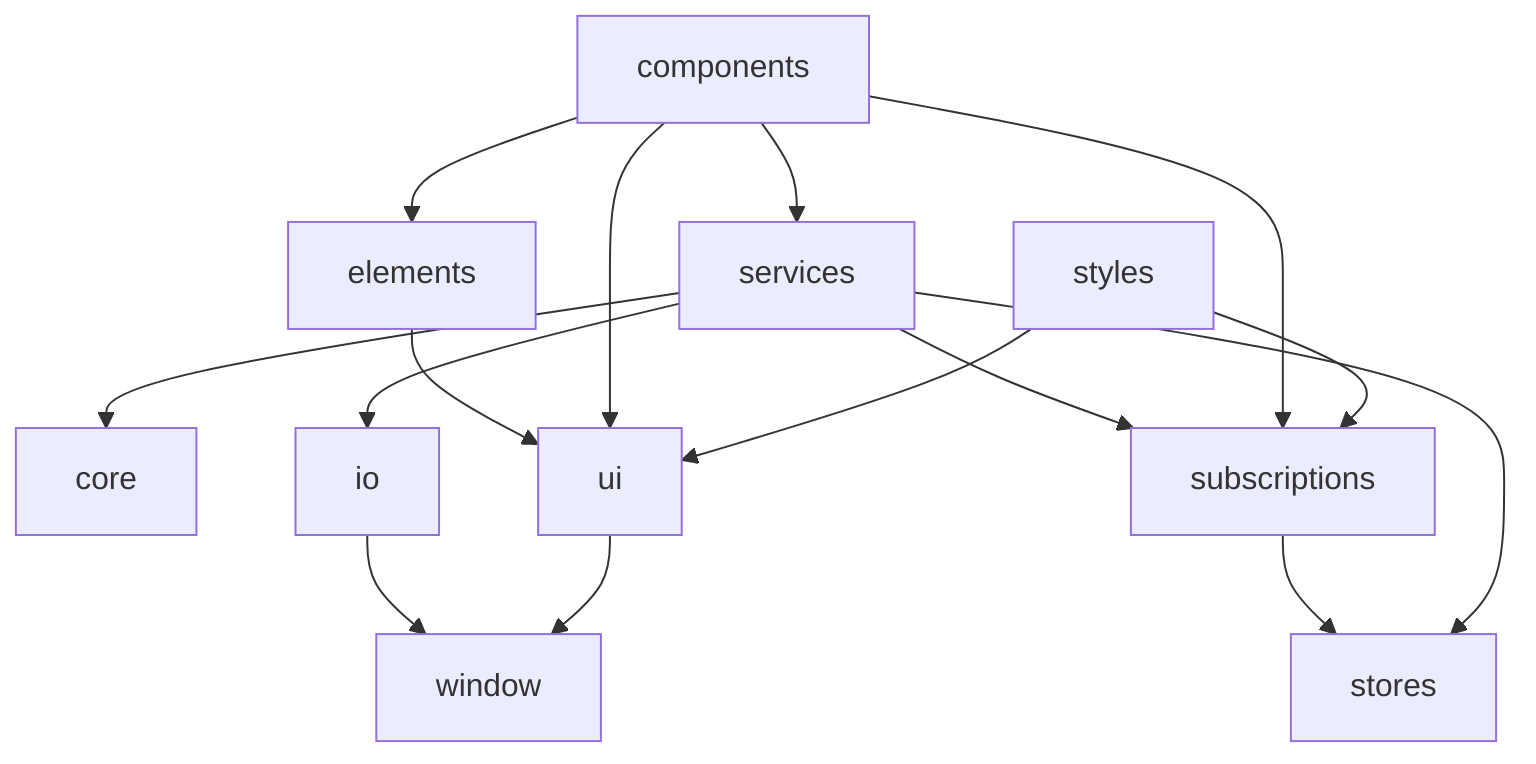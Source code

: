 graph TD;
    services-->core;
    components-->elements;
    services-->io;
    components-->services;
    subscriptions-->stores;
    services-->stores;
    services-->subscriptions;
    components-->subscriptions;
    styles-->subscriptions;
    elements-->ui;
    components-->ui;
    styles-->ui;
    io-->window;
    ui-->window;